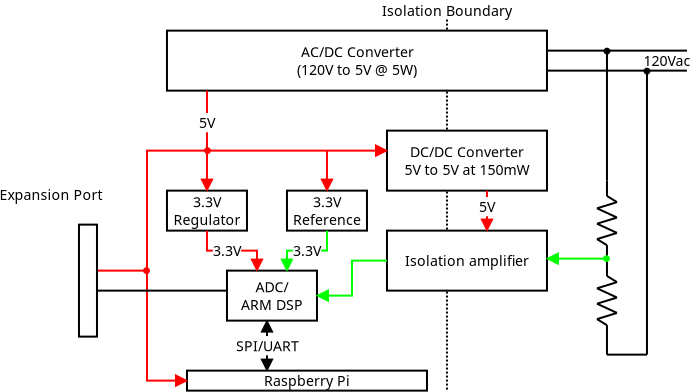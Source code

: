 <?xml version="1.0" encoding="UTF-8"?>
<dia:diagram xmlns:dia="http://www.lysator.liu.se/~alla/dia/">
  <dia:layer name="Background" visible="true" connectable="true" active="true">
    <dia:object type="Standard - Line" version="0" id="O0">
      <dia:attribute name="obj_pos">
        <dia:point val="59,-18.553"/>
      </dia:attribute>
      <dia:attribute name="obj_bb">
        <dia:rectangle val="58.95,-18.603;59.05,0.05"/>
      </dia:attribute>
      <dia:attribute name="conn_endpoints">
        <dia:point val="59,-18.553"/>
        <dia:point val="59,0"/>
      </dia:attribute>
      <dia:attribute name="numcp">
        <dia:int val="1"/>
      </dia:attribute>
      <dia:attribute name="line_style">
        <dia:enum val="4"/>
      </dia:attribute>
    </dia:object>
    <dia:object type="Standard - Box" version="0" id="O1">
      <dia:attribute name="obj_pos">
        <dia:point val="45,-18"/>
      </dia:attribute>
      <dia:attribute name="obj_bb">
        <dia:rectangle val="44.95,-18.05;64.05,-14.95"/>
      </dia:attribute>
      <dia:attribute name="elem_corner">
        <dia:point val="45,-18"/>
      </dia:attribute>
      <dia:attribute name="elem_width">
        <dia:real val="19"/>
      </dia:attribute>
      <dia:attribute name="elem_height">
        <dia:real val="3"/>
      </dia:attribute>
      <dia:attribute name="show_background">
        <dia:boolean val="true"/>
      </dia:attribute>
    </dia:object>
    <dia:object type="Standard - Line" version="0" id="O2">
      <dia:attribute name="obj_pos">
        <dia:point val="71,-17"/>
      </dia:attribute>
      <dia:attribute name="obj_bb">
        <dia:rectangle val="64,-17.05;71.05,-16.95"/>
      </dia:attribute>
      <dia:attribute name="conn_endpoints">
        <dia:point val="71,-17"/>
        <dia:point val="64.05,-17"/>
      </dia:attribute>
      <dia:attribute name="numcp">
        <dia:int val="1"/>
      </dia:attribute>
    </dia:object>
    <dia:object type="Standard - Line" version="0" id="O3">
      <dia:attribute name="obj_pos">
        <dia:point val="71,-16"/>
      </dia:attribute>
      <dia:attribute name="obj_bb">
        <dia:rectangle val="64,-16.05;71.05,-15.95"/>
      </dia:attribute>
      <dia:attribute name="conn_endpoints">
        <dia:point val="71,-16"/>
        <dia:point val="64.05,-16"/>
      </dia:attribute>
      <dia:attribute name="numcp">
        <dia:int val="1"/>
      </dia:attribute>
    </dia:object>
    <dia:object type="Standard - Box" version="0" id="O4">
      <dia:attribute name="obj_pos">
        <dia:point val="56,-13"/>
      </dia:attribute>
      <dia:attribute name="obj_bb">
        <dia:rectangle val="55.95,-13.05;64.05,-9.95"/>
      </dia:attribute>
      <dia:attribute name="elem_corner">
        <dia:point val="56,-13"/>
      </dia:attribute>
      <dia:attribute name="elem_width">
        <dia:real val="8"/>
      </dia:attribute>
      <dia:attribute name="elem_height">
        <dia:real val="3"/>
      </dia:attribute>
      <dia:attribute name="show_background">
        <dia:boolean val="true"/>
      </dia:attribute>
    </dia:object>
    <dia:object type="Standard - Box" version="0" id="O5">
      <dia:attribute name="obj_pos">
        <dia:point val="56,-8"/>
      </dia:attribute>
      <dia:attribute name="obj_bb">
        <dia:rectangle val="55.95,-8.05;64.05,-4.95"/>
      </dia:attribute>
      <dia:attribute name="elem_corner">
        <dia:point val="56,-8"/>
      </dia:attribute>
      <dia:attribute name="elem_width">
        <dia:real val="8"/>
      </dia:attribute>
      <dia:attribute name="elem_height">
        <dia:real val="3"/>
      </dia:attribute>
      <dia:attribute name="show_background">
        <dia:boolean val="true"/>
      </dia:attribute>
    </dia:object>
    <dia:object type="Standard - Text" version="1" id="O6">
      <dia:attribute name="obj_pos">
        <dia:point val="54.5,-16.5"/>
      </dia:attribute>
      <dia:attribute name="obj_bb">
        <dia:rectangle val="51.117,-17.351;57.883,-15.649"/>
      </dia:attribute>
      <dia:attribute name="text">
        <dia:composite type="text">
          <dia:attribute name="string">
            <dia:string>#AC/DC Converter
(120V to 5V @ 5W)#</dia:string>
          </dia:attribute>
          <dia:attribute name="font">
            <dia:font family="sans" style="0" name="Helvetica"/>
          </dia:attribute>
          <dia:attribute name="height">
            <dia:real val="0.882"/>
          </dia:attribute>
          <dia:attribute name="pos">
            <dia:point val="54.5,-16.696"/>
          </dia:attribute>
          <dia:attribute name="color">
            <dia:color val="#000000ff"/>
          </dia:attribute>
          <dia:attribute name="alignment">
            <dia:enum val="1"/>
          </dia:attribute>
        </dia:composite>
      </dia:attribute>
      <dia:attribute name="valign">
        <dia:enum val="2"/>
      </dia:attribute>
      <dia:connections>
        <dia:connection handle="0" to="O1" connection="8"/>
      </dia:connections>
    </dia:object>
    <dia:object type="Standard - Box" version="0" id="O7">
      <dia:attribute name="obj_pos">
        <dia:point val="45,-10"/>
      </dia:attribute>
      <dia:attribute name="obj_bb">
        <dia:rectangle val="44.95,-10.05;49.05,-7.95"/>
      </dia:attribute>
      <dia:attribute name="elem_corner">
        <dia:point val="45,-10"/>
      </dia:attribute>
      <dia:attribute name="elem_width">
        <dia:real val="4"/>
      </dia:attribute>
      <dia:attribute name="elem_height">
        <dia:real val="2"/>
      </dia:attribute>
      <dia:attribute name="show_background">
        <dia:boolean val="true"/>
      </dia:attribute>
    </dia:object>
    <dia:object type="Standard - Box" version="0" id="O8">
      <dia:attribute name="obj_pos">
        <dia:point val="51,-10"/>
      </dia:attribute>
      <dia:attribute name="obj_bb">
        <dia:rectangle val="50.95,-10.05;55.05,-7.95"/>
      </dia:attribute>
      <dia:attribute name="elem_corner">
        <dia:point val="51,-10"/>
      </dia:attribute>
      <dia:attribute name="elem_width">
        <dia:real val="4"/>
      </dia:attribute>
      <dia:attribute name="elem_height">
        <dia:real val="2"/>
      </dia:attribute>
      <dia:attribute name="show_background">
        <dia:boolean val="true"/>
      </dia:attribute>
    </dia:object>
    <dia:object type="Standard - Line" version="0" id="O9">
      <dia:attribute name="obj_pos">
        <dia:point val="47,-15"/>
      </dia:attribute>
      <dia:attribute name="obj_bb">
        <dia:rectangle val="46.669,-15.05;47.331,-9.938"/>
      </dia:attribute>
      <dia:attribute name="conn_endpoints">
        <dia:point val="47,-15"/>
        <dia:point val="47,-10"/>
      </dia:attribute>
      <dia:attribute name="numcp">
        <dia:int val="1"/>
      </dia:attribute>
      <dia:attribute name="line_color">
        <dia:color val="#ff0000ff"/>
      </dia:attribute>
      <dia:attribute name="end_arrow">
        <dia:enum val="3"/>
      </dia:attribute>
      <dia:attribute name="end_arrow_length">
        <dia:real val="0.5"/>
      </dia:attribute>
      <dia:attribute name="end_arrow_width">
        <dia:real val="0.5"/>
      </dia:attribute>
      <dia:connections>
        <dia:connection handle="1" to="O7" connection="1"/>
      </dia:connections>
    </dia:object>
    <dia:object type="Standard - Line" version="0" id="O10">
      <dia:attribute name="obj_pos">
        <dia:point val="46.9,-12"/>
      </dia:attribute>
      <dia:attribute name="obj_bb">
        <dia:rectangle val="46.829,-12.331;56.062,-11.669"/>
      </dia:attribute>
      <dia:attribute name="conn_endpoints">
        <dia:point val="46.9,-12"/>
        <dia:point val="56,-12"/>
      </dia:attribute>
      <dia:attribute name="numcp">
        <dia:int val="1"/>
      </dia:attribute>
      <dia:attribute name="line_color">
        <dia:color val="#ff0000ff"/>
      </dia:attribute>
      <dia:attribute name="start_arrow">
        <dia:enum val="8"/>
      </dia:attribute>
      <dia:attribute name="start_arrow_length">
        <dia:real val="0.25"/>
      </dia:attribute>
      <dia:attribute name="start_arrow_width">
        <dia:real val="0.25"/>
      </dia:attribute>
      <dia:attribute name="end_arrow">
        <dia:enum val="3"/>
      </dia:attribute>
      <dia:attribute name="end_arrow_length">
        <dia:real val="0.5"/>
      </dia:attribute>
      <dia:attribute name="end_arrow_width">
        <dia:real val="0.5"/>
      </dia:attribute>
    </dia:object>
    <dia:object type="Standard - Line" version="0" id="O11">
      <dia:attribute name="obj_pos">
        <dia:point val="53,-12"/>
      </dia:attribute>
      <dia:attribute name="obj_bb">
        <dia:rectangle val="52.669,-12.05;53.331,-9.938"/>
      </dia:attribute>
      <dia:attribute name="conn_endpoints">
        <dia:point val="53,-12"/>
        <dia:point val="53,-10"/>
      </dia:attribute>
      <dia:attribute name="numcp">
        <dia:int val="1"/>
      </dia:attribute>
      <dia:attribute name="line_color">
        <dia:color val="#ff0000ff"/>
      </dia:attribute>
      <dia:attribute name="end_arrow">
        <dia:enum val="3"/>
      </dia:attribute>
      <dia:attribute name="end_arrow_length">
        <dia:real val="0.5"/>
      </dia:attribute>
      <dia:attribute name="end_arrow_width">
        <dia:real val="0.5"/>
      </dia:attribute>
      <dia:connections>
        <dia:connection handle="1" to="O8" connection="1"/>
      </dia:connections>
    </dia:object>
    <dia:object type="Standard - Text" version="1" id="O12">
      <dia:attribute name="obj_pos">
        <dia:point val="47,-9"/>
      </dia:attribute>
      <dia:attribute name="obj_bb">
        <dia:rectangle val="45.292,-9.851;48.708,-8.149"/>
      </dia:attribute>
      <dia:attribute name="text">
        <dia:composite type="text">
          <dia:attribute name="string">
            <dia:string>#3.3V
Regulator#</dia:string>
          </dia:attribute>
          <dia:attribute name="font">
            <dia:font family="sans" style="0" name="Helvetica"/>
          </dia:attribute>
          <dia:attribute name="height">
            <dia:real val="0.882"/>
          </dia:attribute>
          <dia:attribute name="pos">
            <dia:point val="47,-9.196"/>
          </dia:attribute>
          <dia:attribute name="color">
            <dia:color val="#000000ff"/>
          </dia:attribute>
          <dia:attribute name="alignment">
            <dia:enum val="1"/>
          </dia:attribute>
        </dia:composite>
      </dia:attribute>
      <dia:attribute name="valign">
        <dia:enum val="2"/>
      </dia:attribute>
      <dia:connections>
        <dia:connection handle="0" to="O7" connection="8"/>
      </dia:connections>
    </dia:object>
    <dia:object type="Standard - Text" version="1" id="O13">
      <dia:attribute name="obj_pos">
        <dia:point val="53,-9"/>
      </dia:attribute>
      <dia:attribute name="obj_bb">
        <dia:rectangle val="51.222,-9.882;54.798,-8.118"/>
      </dia:attribute>
      <dia:attribute name="text">
        <dia:composite type="text">
          <dia:attribute name="string">
            <dia:string>#3.3V
Reference#</dia:string>
          </dia:attribute>
          <dia:attribute name="font">
            <dia:font family="sans" style="0" name="Helvetica"/>
          </dia:attribute>
          <dia:attribute name="height">
            <dia:real val="0.882"/>
          </dia:attribute>
          <dia:attribute name="pos">
            <dia:point val="53,-9.206"/>
          </dia:attribute>
          <dia:attribute name="color">
            <dia:color val="#000000ff"/>
          </dia:attribute>
          <dia:attribute name="alignment">
            <dia:enum val="1"/>
          </dia:attribute>
        </dia:composite>
      </dia:attribute>
      <dia:attribute name="valign">
        <dia:enum val="2"/>
      </dia:attribute>
      <dia:connections>
        <dia:connection handle="0" to="O8" connection="8"/>
      </dia:connections>
    </dia:object>
    <dia:object type="Standard - Text" version="1" id="O14">
      <dia:attribute name="obj_pos">
        <dia:point val="47,-13.4"/>
      </dia:attribute>
      <dia:attribute name="obj_bb">
        <dia:rectangle val="46.535,-13.81;47.465,-12.99"/>
      </dia:attribute>
      <dia:attribute name="text">
        <dia:composite type="text">
          <dia:attribute name="string">
            <dia:string>#5V#</dia:string>
          </dia:attribute>
          <dia:attribute name="font">
            <dia:font family="sans" style="0" name="Helvetica"/>
          </dia:attribute>
          <dia:attribute name="height">
            <dia:real val="0.882"/>
          </dia:attribute>
          <dia:attribute name="pos">
            <dia:point val="47,-13.155"/>
          </dia:attribute>
          <dia:attribute name="color">
            <dia:color val="#000000ff"/>
          </dia:attribute>
          <dia:attribute name="alignment">
            <dia:enum val="1"/>
          </dia:attribute>
        </dia:composite>
      </dia:attribute>
      <dia:attribute name="valign">
        <dia:enum val="2"/>
      </dia:attribute>
      <dia:attribute name="fill_color">
        <dia:color val="#ffffffff"/>
      </dia:attribute>
      <dia:attribute name="show_background">
        <dia:boolean val="true"/>
      </dia:attribute>
    </dia:object>
    <dia:object type="Standard - Text" version="1" id="O15">
      <dia:attribute name="obj_pos">
        <dia:point val="60,-11.5"/>
      </dia:attribute>
      <dia:attribute name="obj_bb">
        <dia:rectangle val="56.546,-12.351;63.454,-10.649"/>
      </dia:attribute>
      <dia:attribute name="text">
        <dia:composite type="text">
          <dia:attribute name="string">
            <dia:string>#DC/DC Converter
5V to 5V at 150mW#</dia:string>
          </dia:attribute>
          <dia:attribute name="font">
            <dia:font family="sans" style="0" name="Helvetica"/>
          </dia:attribute>
          <dia:attribute name="height">
            <dia:real val="0.882"/>
          </dia:attribute>
          <dia:attribute name="pos">
            <dia:point val="60,-11.696"/>
          </dia:attribute>
          <dia:attribute name="color">
            <dia:color val="#000000ff"/>
          </dia:attribute>
          <dia:attribute name="alignment">
            <dia:enum val="1"/>
          </dia:attribute>
        </dia:composite>
      </dia:attribute>
      <dia:attribute name="valign">
        <dia:enum val="2"/>
      </dia:attribute>
      <dia:connections>
        <dia:connection handle="0" to="O4" connection="8"/>
      </dia:connections>
    </dia:object>
    <dia:object type="Standard - Line" version="0" id="O16">
      <dia:attribute name="obj_pos">
        <dia:point val="61,-10"/>
      </dia:attribute>
      <dia:attribute name="obj_bb">
        <dia:rectangle val="60.669,-10.05;61.331,-7.938"/>
      </dia:attribute>
      <dia:attribute name="conn_endpoints">
        <dia:point val="61,-10"/>
        <dia:point val="61,-8"/>
      </dia:attribute>
      <dia:attribute name="numcp">
        <dia:int val="1"/>
      </dia:attribute>
      <dia:attribute name="line_color">
        <dia:color val="#ff0000ff"/>
      </dia:attribute>
      <dia:attribute name="end_arrow">
        <dia:enum val="3"/>
      </dia:attribute>
      <dia:attribute name="end_arrow_length">
        <dia:real val="0.5"/>
      </dia:attribute>
      <dia:attribute name="end_arrow_width">
        <dia:real val="0.5"/>
      </dia:attribute>
    </dia:object>
    <dia:object type="Standard - Text" version="1" id="O17">
      <dia:attribute name="obj_pos">
        <dia:point val="61,-9.2"/>
      </dia:attribute>
      <dia:attribute name="obj_bb">
        <dia:rectangle val="60.535,-9.61;61.465,-8.79"/>
      </dia:attribute>
      <dia:attribute name="text">
        <dia:composite type="text">
          <dia:attribute name="string">
            <dia:string>#5V#</dia:string>
          </dia:attribute>
          <dia:attribute name="font">
            <dia:font family="sans" style="0" name="Helvetica"/>
          </dia:attribute>
          <dia:attribute name="height">
            <dia:real val="0.882"/>
          </dia:attribute>
          <dia:attribute name="pos">
            <dia:point val="61,-8.955"/>
          </dia:attribute>
          <dia:attribute name="color">
            <dia:color val="#000000ff"/>
          </dia:attribute>
          <dia:attribute name="alignment">
            <dia:enum val="1"/>
          </dia:attribute>
        </dia:composite>
      </dia:attribute>
      <dia:attribute name="valign">
        <dia:enum val="2"/>
      </dia:attribute>
      <dia:attribute name="fill_color">
        <dia:color val="#ffffffff"/>
      </dia:attribute>
      <dia:attribute name="show_background">
        <dia:boolean val="true"/>
      </dia:attribute>
    </dia:object>
    <dia:object type="Standard - Box" version="0" id="O18">
      <dia:attribute name="obj_pos">
        <dia:point val="48,-6"/>
      </dia:attribute>
      <dia:attribute name="obj_bb">
        <dia:rectangle val="47.95,-6.05;52.55,-3.45"/>
      </dia:attribute>
      <dia:attribute name="elem_corner">
        <dia:point val="48,-6"/>
      </dia:attribute>
      <dia:attribute name="elem_width">
        <dia:real val="4.5"/>
      </dia:attribute>
      <dia:attribute name="elem_height">
        <dia:real val="2.5"/>
      </dia:attribute>
      <dia:attribute name="show_background">
        <dia:boolean val="true"/>
      </dia:attribute>
    </dia:object>
    <dia:object type="Standard - Text" version="1" id="O19">
      <dia:attribute name="obj_pos">
        <dia:point val="50.25,-4.75"/>
      </dia:attribute>
      <dia:attribute name="obj_bb">
        <dia:rectangle val="48.64,-5.601;51.86,-3.899"/>
      </dia:attribute>
      <dia:attribute name="text">
        <dia:composite type="text">
          <dia:attribute name="string">
            <dia:string>#ADC/
ARM DSP#</dia:string>
          </dia:attribute>
          <dia:attribute name="font">
            <dia:font family="sans" style="0" name="Helvetica"/>
          </dia:attribute>
          <dia:attribute name="height">
            <dia:real val="0.882"/>
          </dia:attribute>
          <dia:attribute name="pos">
            <dia:point val="50.25,-4.946"/>
          </dia:attribute>
          <dia:attribute name="color">
            <dia:color val="#000000ff"/>
          </dia:attribute>
          <dia:attribute name="alignment">
            <dia:enum val="1"/>
          </dia:attribute>
        </dia:composite>
      </dia:attribute>
      <dia:attribute name="valign">
        <dia:enum val="2"/>
      </dia:attribute>
      <dia:connections>
        <dia:connection handle="0" to="O18" connection="8"/>
      </dia:connections>
    </dia:object>
    <dia:object type="Standard - ZigZagLine" version="1" id="O20">
      <dia:attribute name="obj_pos">
        <dia:point val="47,-8"/>
      </dia:attribute>
      <dia:attribute name="obj_bb">
        <dia:rectangle val="46.95,-8.05;49.831,-5.938"/>
      </dia:attribute>
      <dia:attribute name="orth_points">
        <dia:point val="47,-8"/>
        <dia:point val="47,-7"/>
        <dia:point val="49.5,-7"/>
        <dia:point val="49.5,-6"/>
      </dia:attribute>
      <dia:attribute name="orth_orient">
        <dia:enum val="1"/>
        <dia:enum val="0"/>
        <dia:enum val="1"/>
      </dia:attribute>
      <dia:attribute name="autorouting">
        <dia:boolean val="true"/>
      </dia:attribute>
      <dia:attribute name="line_color">
        <dia:color val="#ff0000ff"/>
      </dia:attribute>
      <dia:attribute name="end_arrow">
        <dia:enum val="3"/>
      </dia:attribute>
      <dia:attribute name="end_arrow_length">
        <dia:real val="0.5"/>
      </dia:attribute>
      <dia:attribute name="end_arrow_width">
        <dia:real val="0.5"/>
      </dia:attribute>
      <dia:connections>
        <dia:connection handle="0" to="O7" connection="6"/>
      </dia:connections>
    </dia:object>
    <dia:object type="Standard - ZigZagLine" version="1" id="O21">
      <dia:attribute name="obj_pos">
        <dia:point val="53,-8"/>
      </dia:attribute>
      <dia:attribute name="obj_bb">
        <dia:rectangle val="50.669,-8.05;53.05,-5.938"/>
      </dia:attribute>
      <dia:attribute name="orth_points">
        <dia:point val="53,-8"/>
        <dia:point val="53,-7"/>
        <dia:point val="51,-7"/>
        <dia:point val="51,-6"/>
      </dia:attribute>
      <dia:attribute name="orth_orient">
        <dia:enum val="1"/>
        <dia:enum val="0"/>
        <dia:enum val="1"/>
      </dia:attribute>
      <dia:attribute name="autorouting">
        <dia:boolean val="true"/>
      </dia:attribute>
      <dia:attribute name="line_color">
        <dia:color val="#00ff00ff"/>
      </dia:attribute>
      <dia:attribute name="end_arrow">
        <dia:enum val="3"/>
      </dia:attribute>
      <dia:attribute name="end_arrow_length">
        <dia:real val="0.5"/>
      </dia:attribute>
      <dia:attribute name="end_arrow_width">
        <dia:real val="0.5"/>
      </dia:attribute>
      <dia:connections>
        <dia:connection handle="0" to="O8" connection="6"/>
      </dia:connections>
    </dia:object>
    <dia:object type="Standard - Text" version="1" id="O22">
      <dia:attribute name="obj_pos">
        <dia:point val="48,-7"/>
      </dia:attribute>
      <dia:attribute name="obj_bb">
        <dia:rectangle val="47.199,-7.441;48.822,-6.559"/>
      </dia:attribute>
      <dia:attribute name="text">
        <dia:composite type="text">
          <dia:attribute name="string">
            <dia:string>#3.3V#</dia:string>
          </dia:attribute>
          <dia:attribute name="font">
            <dia:font family="sans" style="0" name="Helvetica"/>
          </dia:attribute>
          <dia:attribute name="height">
            <dia:real val="0.882"/>
          </dia:attribute>
          <dia:attribute name="pos">
            <dia:point val="48,-6.765"/>
          </dia:attribute>
          <dia:attribute name="color">
            <dia:color val="#000000ff"/>
          </dia:attribute>
          <dia:attribute name="alignment">
            <dia:enum val="1"/>
          </dia:attribute>
        </dia:composite>
      </dia:attribute>
      <dia:attribute name="valign">
        <dia:enum val="2"/>
      </dia:attribute>
      <dia:attribute name="fill_color">
        <dia:color val="#ffffffff"/>
      </dia:attribute>
      <dia:attribute name="show_background">
        <dia:boolean val="true"/>
      </dia:attribute>
    </dia:object>
    <dia:object type="Standard - Text" version="1" id="O23">
      <dia:attribute name="obj_pos">
        <dia:point val="52,-7"/>
      </dia:attribute>
      <dia:attribute name="obj_bb">
        <dia:rectangle val="51.178,-7.441;52.801,-6.559"/>
      </dia:attribute>
      <dia:attribute name="text">
        <dia:composite type="text">
          <dia:attribute name="string">
            <dia:string>#3.3V#</dia:string>
          </dia:attribute>
          <dia:attribute name="font">
            <dia:font family="sans" style="0" name="Helvetica"/>
          </dia:attribute>
          <dia:attribute name="height">
            <dia:real val="0.882"/>
          </dia:attribute>
          <dia:attribute name="pos">
            <dia:point val="52,-6.765"/>
          </dia:attribute>
          <dia:attribute name="color">
            <dia:color val="#000000ff"/>
          </dia:attribute>
          <dia:attribute name="alignment">
            <dia:enum val="1"/>
          </dia:attribute>
        </dia:composite>
      </dia:attribute>
      <dia:attribute name="valign">
        <dia:enum val="2"/>
      </dia:attribute>
      <dia:attribute name="fill_color">
        <dia:color val="#ffffffff"/>
      </dia:attribute>
      <dia:attribute name="show_background">
        <dia:boolean val="true"/>
      </dia:attribute>
      <dia:connections>
        <dia:connection handle="0" to="O21" connection="1"/>
      </dia:connections>
    </dia:object>
    <dia:object type="Standard - Text" version="1" id="O24">
      <dia:attribute name="obj_pos">
        <dia:point val="60,-6.5"/>
      </dia:attribute>
      <dia:attribute name="obj_bb">
        <dia:rectangle val="56.831,-6.91;63.169,-6.09"/>
      </dia:attribute>
      <dia:attribute name="text">
        <dia:composite type="text">
          <dia:attribute name="string">
            <dia:string>#Isolation amplifier#</dia:string>
          </dia:attribute>
          <dia:attribute name="font">
            <dia:font family="sans" style="0" name="Helvetica"/>
          </dia:attribute>
          <dia:attribute name="height">
            <dia:real val="0.882"/>
          </dia:attribute>
          <dia:attribute name="pos">
            <dia:point val="60,-6.255"/>
          </dia:attribute>
          <dia:attribute name="color">
            <dia:color val="#000000ff"/>
          </dia:attribute>
          <dia:attribute name="alignment">
            <dia:enum val="1"/>
          </dia:attribute>
        </dia:composite>
      </dia:attribute>
      <dia:attribute name="valign">
        <dia:enum val="2"/>
      </dia:attribute>
      <dia:connections>
        <dia:connection handle="0" to="O5" connection="8"/>
      </dia:connections>
    </dia:object>
    <dia:object type="Standard - Path" version="0" id="O25">
      <dia:attribute name="obj_pos">
        <dia:point val="67,-10.5"/>
      </dia:attribute>
      <dia:attribute name="obj_bb">
        <dia:rectangle val="66.431,-10.55;67.569,-6.5"/>
      </dia:attribute>
      <dia:attribute name="meta">
        <dia:composite type="dict"/>
      </dia:attribute>
      <dia:attribute name="bez_points">
        <dia:bezpoint type="moveto" p1="67,-10.5"/>
        <dia:bezpoint type="curveto" p1="67,-9.731" p2="67,-9.731" p3="67,-9.731"/>
        <dia:bezpoint type="moveto" p1="67,-9.731"/>
        <dia:bezpoint type="lineto" p1="67,-10.5"/>
        <dia:bezpoint type="moveto" p1="67,-9.731"/>
        <dia:bezpoint type="curveto" p1="67,-9.731" p2="67,-9.731" p3="67,-9.731"/>
        <dia:bezpoint type="moveto" p1="67,-9.731"/>
        <dia:bezpoint type="curveto" p1="67.5,-9.423" p2="67.5,-9.423" p3="67.5,-9.423"/>
        <dia:bezpoint type="moveto" p1="67.5,-9.423"/>
        <dia:bezpoint type="moveto" p1="67.5,-9.423"/>
        <dia:bezpoint type="lineto" p1="67,-9.731"/>
        <dia:bezpoint type="moveto" p1="67.5,-9.423"/>
        <dia:bezpoint type="curveto" p1="67.5,-9.423" p2="67.5,-9.423" p3="67.5,-9.423"/>
        <dia:bezpoint type="moveto" p1="67.5,-9.423"/>
        <dia:bezpoint type="curveto" p1="66.5,-9.115" p2="66.5,-9.115" p3="66.5,-9.115"/>
        <dia:bezpoint type="moveto" p1="66.5,-9.115"/>
        <dia:bezpoint type="moveto" p1="66.5,-9.115"/>
        <dia:bezpoint type="lineto" p1="67.5,-9.423"/>
        <dia:bezpoint type="moveto" p1="66.5,-9.115"/>
        <dia:bezpoint type="curveto" p1="66.5,-9.115" p2="66.5,-9.115" p3="66.5,-9.115"/>
        <dia:bezpoint type="moveto" p1="66.5,-9.115"/>
        <dia:bezpoint type="curveto" p1="67.5,-8.654" p2="67.5,-8.654" p3="67.5,-8.654"/>
        <dia:bezpoint type="moveto" p1="67.5,-8.654"/>
        <dia:bezpoint type="moveto" p1="67.5,-8.654"/>
        <dia:bezpoint type="lineto" p1="66.5,-9.115"/>
        <dia:bezpoint type="moveto" p1="67.5,-8.654"/>
        <dia:bezpoint type="curveto" p1="67.5,-8.654" p2="67.5,-8.654" p3="67.5,-8.654"/>
        <dia:bezpoint type="moveto" p1="67.5,-8.654"/>
        <dia:bezpoint type="curveto" p1="66.5,-8.346" p2="66.5,-8.346" p3="66.5,-8.346"/>
        <dia:bezpoint type="moveto" p1="66.5,-8.346"/>
        <dia:bezpoint type="moveto" p1="66.5,-8.346"/>
        <dia:bezpoint type="lineto" p1="67.5,-8.654"/>
        <dia:bezpoint type="moveto" p1="66.5,-8.346"/>
        <dia:bezpoint type="curveto" p1="66.5,-8.346" p2="66.5,-8.346" p3="66.5,-8.346"/>
        <dia:bezpoint type="moveto" p1="66.5,-8.346"/>
        <dia:bezpoint type="curveto" p1="67.5,-7.885" p2="67.5,-7.885" p3="67.5,-7.885"/>
        <dia:bezpoint type="moveto" p1="67.5,-7.885"/>
        <dia:bezpoint type="moveto" p1="67.5,-7.885"/>
        <dia:bezpoint type="lineto" p1="66.5,-8.346"/>
        <dia:bezpoint type="moveto" p1="67.5,-7.885"/>
        <dia:bezpoint type="curveto" p1="67.5,-7.885" p2="67.5,-7.885" p3="67.5,-7.885"/>
        <dia:bezpoint type="moveto" p1="67.5,-7.885"/>
        <dia:bezpoint type="curveto" p1="66.5,-7.577" p2="66.5,-7.577" p3="66.5,-7.577"/>
        <dia:bezpoint type="moveto" p1="66.5,-7.577"/>
        <dia:bezpoint type="lineto" p1="67.5,-7.885"/>
        <dia:bezpoint type="moveto" p1="66.5,-7.577"/>
        <dia:bezpoint type="curveto" p1="66.5,-7.577" p2="66.5,-7.577" p3="66.5,-7.577"/>
        <dia:bezpoint type="moveto" p1="66.5,-7.577"/>
        <dia:bezpoint type="curveto" p1="67,-7.269" p2="67,-7.269" p3="67,-7.269"/>
        <dia:bezpoint type="moveto" p1="67,-7.269"/>
        <dia:bezpoint type="moveto" p1="67,-7.269"/>
        <dia:bezpoint type="lineto" p1="66.5,-7.577"/>
        <dia:bezpoint type="moveto" p1="67,-7.269"/>
        <dia:bezpoint type="curveto" p1="67,-7.269" p2="67,-7.269" p3="67,-7.269"/>
        <dia:bezpoint type="moveto" p1="67,-7.269"/>
        <dia:bezpoint type="lineto" p1="67,-6.5"/>
        <dia:bezpoint type="lineto" p1="67,-7.269"/>
      </dia:attribute>
      <dia:attribute name="stroke_or_fill">
        <dia:enum val="1"/>
      </dia:attribute>
      <dia:attribute name="line_width">
        <dia:real val="0.1"/>
      </dia:attribute>
      <dia:attribute name="line_colour">
        <dia:color val="#000000ff"/>
      </dia:attribute>
      <dia:attribute name="line_style">
        <dia:enum val="0"/>
        <dia:real val="1"/>
      </dia:attribute>
      <dia:attribute name="line_join">
        <dia:enum val="0"/>
      </dia:attribute>
      <dia:attribute name="line_caps">
        <dia:enum val="0"/>
      </dia:attribute>
      <dia:attribute name="fill_colour">
        <dia:color val="#ffffffff"/>
      </dia:attribute>
      <dia:attribute name="show_control_lines">
        <dia:boolean val="false"/>
      </dia:attribute>
      <dia:attribute name="pattern"/>
    </dia:object>
    <dia:object type="Standard - Path" version="0" id="O26">
      <dia:attribute name="obj_pos">
        <dia:point val="67,-6.5"/>
      </dia:attribute>
      <dia:attribute name="obj_bb">
        <dia:rectangle val="66.431,-6.55;67.569,-2.5"/>
      </dia:attribute>
      <dia:attribute name="meta">
        <dia:composite type="dict"/>
      </dia:attribute>
      <dia:attribute name="bez_points">
        <dia:bezpoint type="moveto" p1="67,-6.5"/>
        <dia:bezpoint type="curveto" p1="67,-5.731" p2="67,-5.731" p3="67,-5.731"/>
        <dia:bezpoint type="moveto" p1="67,-5.731"/>
        <dia:bezpoint type="lineto" p1="67,-6.5"/>
        <dia:bezpoint type="moveto" p1="67,-5.731"/>
        <dia:bezpoint type="curveto" p1="67,-5.731" p2="67,-5.731" p3="67,-5.731"/>
        <dia:bezpoint type="moveto" p1="67,-5.731"/>
        <dia:bezpoint type="curveto" p1="67.5,-5.423" p2="67.5,-5.423" p3="67.5,-5.423"/>
        <dia:bezpoint type="moveto" p1="67.5,-5.423"/>
        <dia:bezpoint type="moveto" p1="67.5,-5.423"/>
        <dia:bezpoint type="lineto" p1="67,-5.731"/>
        <dia:bezpoint type="moveto" p1="67.5,-5.423"/>
        <dia:bezpoint type="curveto" p1="67.5,-5.423" p2="67.5,-5.423" p3="67.5,-5.423"/>
        <dia:bezpoint type="moveto" p1="67.5,-5.423"/>
        <dia:bezpoint type="curveto" p1="66.5,-5.115" p2="66.5,-5.115" p3="66.5,-5.115"/>
        <dia:bezpoint type="moveto" p1="66.5,-5.115"/>
        <dia:bezpoint type="moveto" p1="66.5,-5.115"/>
        <dia:bezpoint type="lineto" p1="67.5,-5.423"/>
        <dia:bezpoint type="moveto" p1="66.5,-5.115"/>
        <dia:bezpoint type="curveto" p1="66.5,-5.115" p2="66.5,-5.115" p3="66.5,-5.115"/>
        <dia:bezpoint type="moveto" p1="66.5,-5.115"/>
        <dia:bezpoint type="curveto" p1="67.5,-4.654" p2="67.5,-4.654" p3="67.5,-4.654"/>
        <dia:bezpoint type="moveto" p1="67.5,-4.654"/>
        <dia:bezpoint type="moveto" p1="67.5,-4.654"/>
        <dia:bezpoint type="lineto" p1="66.5,-5.115"/>
        <dia:bezpoint type="moveto" p1="67.5,-4.654"/>
        <dia:bezpoint type="curveto" p1="67.5,-4.654" p2="67.5,-4.654" p3="67.5,-4.654"/>
        <dia:bezpoint type="moveto" p1="67.5,-4.654"/>
        <dia:bezpoint type="curveto" p1="66.5,-4.346" p2="66.5,-4.346" p3="66.5,-4.346"/>
        <dia:bezpoint type="moveto" p1="66.5,-4.346"/>
        <dia:bezpoint type="moveto" p1="66.5,-4.346"/>
        <dia:bezpoint type="lineto" p1="67.5,-4.654"/>
        <dia:bezpoint type="moveto" p1="66.5,-4.346"/>
        <dia:bezpoint type="curveto" p1="66.5,-4.346" p2="66.5,-4.346" p3="66.5,-4.346"/>
        <dia:bezpoint type="moveto" p1="66.5,-4.346"/>
        <dia:bezpoint type="curveto" p1="67.5,-3.885" p2="67.5,-3.885" p3="67.5,-3.885"/>
        <dia:bezpoint type="moveto" p1="67.5,-3.885"/>
        <dia:bezpoint type="moveto" p1="67.5,-3.885"/>
        <dia:bezpoint type="lineto" p1="66.5,-4.346"/>
        <dia:bezpoint type="moveto" p1="67.5,-3.885"/>
        <dia:bezpoint type="curveto" p1="67.5,-3.885" p2="67.5,-3.885" p3="67.5,-3.885"/>
        <dia:bezpoint type="moveto" p1="67.5,-3.885"/>
        <dia:bezpoint type="curveto" p1="66.5,-3.577" p2="66.5,-3.577" p3="66.5,-3.577"/>
        <dia:bezpoint type="moveto" p1="66.5,-3.577"/>
        <dia:bezpoint type="lineto" p1="67.5,-3.885"/>
        <dia:bezpoint type="moveto" p1="66.5,-3.577"/>
        <dia:bezpoint type="curveto" p1="66.5,-3.577" p2="66.5,-3.577" p3="66.5,-3.577"/>
        <dia:bezpoint type="moveto" p1="66.5,-3.577"/>
        <dia:bezpoint type="curveto" p1="67,-3.269" p2="67,-3.269" p3="67,-3.269"/>
        <dia:bezpoint type="moveto" p1="67,-3.269"/>
        <dia:bezpoint type="moveto" p1="67,-3.269"/>
        <dia:bezpoint type="lineto" p1="66.5,-3.577"/>
        <dia:bezpoint type="moveto" p1="67,-3.269"/>
        <dia:bezpoint type="curveto" p1="67,-3.269" p2="67,-3.269" p3="67,-3.269"/>
        <dia:bezpoint type="moveto" p1="67,-3.269"/>
        <dia:bezpoint type="lineto" p1="67,-2.5"/>
        <dia:bezpoint type="lineto" p1="67,-3.269"/>
      </dia:attribute>
      <dia:attribute name="stroke_or_fill">
        <dia:enum val="1"/>
      </dia:attribute>
      <dia:attribute name="line_width">
        <dia:real val="0.1"/>
      </dia:attribute>
      <dia:attribute name="line_colour">
        <dia:color val="#000000ff"/>
      </dia:attribute>
      <dia:attribute name="line_style">
        <dia:enum val="0"/>
        <dia:real val="1"/>
      </dia:attribute>
      <dia:attribute name="line_join">
        <dia:enum val="0"/>
      </dia:attribute>
      <dia:attribute name="line_caps">
        <dia:enum val="0"/>
      </dia:attribute>
      <dia:attribute name="fill_colour">
        <dia:color val="#ffffffff"/>
      </dia:attribute>
      <dia:attribute name="show_control_lines">
        <dia:boolean val="false"/>
      </dia:attribute>
      <dia:attribute name="pattern"/>
    </dia:object>
    <dia:object type="Standard - Line" version="0" id="O27">
      <dia:attribute name="obj_pos">
        <dia:point val="67,-10.5"/>
      </dia:attribute>
      <dia:attribute name="obj_bb">
        <dia:rectangle val="66.804,-17.171;67.196,-10.45"/>
      </dia:attribute>
      <dia:attribute name="conn_endpoints">
        <dia:point val="67,-10.5"/>
        <dia:point val="67,-17.1"/>
      </dia:attribute>
      <dia:attribute name="numcp">
        <dia:int val="1"/>
      </dia:attribute>
      <dia:attribute name="end_arrow">
        <dia:enum val="8"/>
      </dia:attribute>
      <dia:attribute name="end_arrow_length">
        <dia:real val="0.25"/>
      </dia:attribute>
      <dia:attribute name="end_arrow_width">
        <dia:real val="0.25"/>
      </dia:attribute>
    </dia:object>
    <dia:object type="Standard - Line" version="0" id="O28">
      <dia:attribute name="obj_pos">
        <dia:point val="69,-1.8"/>
      </dia:attribute>
      <dia:attribute name="obj_bb">
        <dia:rectangle val="68.804,-16.171;69.196,-1.75"/>
      </dia:attribute>
      <dia:attribute name="conn_endpoints">
        <dia:point val="69,-1.8"/>
        <dia:point val="69,-16.1"/>
      </dia:attribute>
      <dia:attribute name="numcp">
        <dia:int val="1"/>
      </dia:attribute>
      <dia:attribute name="end_arrow">
        <dia:enum val="8"/>
      </dia:attribute>
      <dia:attribute name="end_arrow_length">
        <dia:real val="0.25"/>
      </dia:attribute>
      <dia:attribute name="end_arrow_width">
        <dia:real val="0.25"/>
      </dia:attribute>
    </dia:object>
    <dia:object type="Standard - Line" version="0" id="O29">
      <dia:attribute name="obj_pos">
        <dia:point val="69,-1.8"/>
      </dia:attribute>
      <dia:attribute name="obj_bb">
        <dia:rectangle val="66.95,-1.85;69.05,-1.75"/>
      </dia:attribute>
      <dia:attribute name="conn_endpoints">
        <dia:point val="69,-1.8"/>
        <dia:point val="67,-1.8"/>
      </dia:attribute>
      <dia:attribute name="numcp">
        <dia:int val="1"/>
      </dia:attribute>
    </dia:object>
    <dia:object type="Standard - Line" version="0" id="O30">
      <dia:attribute name="obj_pos">
        <dia:point val="67,-2.6"/>
      </dia:attribute>
      <dia:attribute name="obj_bb">
        <dia:rectangle val="66.95,-2.65;67.05,-1.75"/>
      </dia:attribute>
      <dia:attribute name="conn_endpoints">
        <dia:point val="67,-2.6"/>
        <dia:point val="67,-1.8"/>
      </dia:attribute>
      <dia:attribute name="numcp">
        <dia:int val="1"/>
      </dia:attribute>
    </dia:object>
    <dia:object type="Standard - Line" version="0" id="O31">
      <dia:attribute name="obj_pos">
        <dia:point val="64,-6.6"/>
      </dia:attribute>
      <dia:attribute name="obj_bb">
        <dia:rectangle val="63.938,-6.931;67.171,-6.269"/>
      </dia:attribute>
      <dia:attribute name="conn_endpoints">
        <dia:point val="64,-6.6"/>
        <dia:point val="67.1,-6.6"/>
      </dia:attribute>
      <dia:attribute name="numcp">
        <dia:int val="1"/>
      </dia:attribute>
      <dia:attribute name="line_color">
        <dia:color val="#00ff00ff"/>
      </dia:attribute>
      <dia:attribute name="start_arrow">
        <dia:enum val="3"/>
      </dia:attribute>
      <dia:attribute name="start_arrow_length">
        <dia:real val="0.5"/>
      </dia:attribute>
      <dia:attribute name="start_arrow_width">
        <dia:real val="0.5"/>
      </dia:attribute>
      <dia:attribute name="end_arrow">
        <dia:enum val="8"/>
      </dia:attribute>
      <dia:attribute name="end_arrow_length">
        <dia:real val="0.25"/>
      </dia:attribute>
      <dia:attribute name="end_arrow_width">
        <dia:real val="0.25"/>
      </dia:attribute>
    </dia:object>
    <dia:object type="Standard - ZigZagLine" version="1" id="O32">
      <dia:attribute name="obj_pos">
        <dia:point val="56,-6.5"/>
      </dia:attribute>
      <dia:attribute name="obj_bb">
        <dia:rectangle val="52.438,-6.55;56.05,-4.419"/>
      </dia:attribute>
      <dia:attribute name="orth_points">
        <dia:point val="56,-6.5"/>
        <dia:point val="54.25,-6.5"/>
        <dia:point val="54.25,-4.75"/>
        <dia:point val="52.5,-4.75"/>
      </dia:attribute>
      <dia:attribute name="orth_orient">
        <dia:enum val="0"/>
        <dia:enum val="1"/>
        <dia:enum val="0"/>
      </dia:attribute>
      <dia:attribute name="autorouting">
        <dia:boolean val="true"/>
      </dia:attribute>
      <dia:attribute name="line_color">
        <dia:color val="#00ff00ff"/>
      </dia:attribute>
      <dia:attribute name="end_arrow">
        <dia:enum val="3"/>
      </dia:attribute>
      <dia:attribute name="end_arrow_length">
        <dia:real val="0.5"/>
      </dia:attribute>
      <dia:attribute name="end_arrow_width">
        <dia:real val="0.5"/>
      </dia:attribute>
      <dia:connections>
        <dia:connection handle="0" to="O5" connection="3"/>
        <dia:connection handle="1" to="O18" connection="4"/>
      </dia:connections>
    </dia:object>
    <dia:object type="Standard - Box" version="0" id="O33">
      <dia:attribute name="obj_pos">
        <dia:point val="46,-1"/>
      </dia:attribute>
      <dia:attribute name="obj_bb">
        <dia:rectangle val="45.95,-1.05;58.05,0.05"/>
      </dia:attribute>
      <dia:attribute name="elem_corner">
        <dia:point val="46,-1"/>
      </dia:attribute>
      <dia:attribute name="elem_width">
        <dia:real val="12"/>
      </dia:attribute>
      <dia:attribute name="elem_height">
        <dia:real val="1"/>
      </dia:attribute>
      <dia:attribute name="show_background">
        <dia:boolean val="true"/>
      </dia:attribute>
    </dia:object>
    <dia:object type="Standard - Text" version="1" id="O34">
      <dia:attribute name="obj_pos">
        <dia:point val="52,-0.5"/>
      </dia:attribute>
      <dia:attribute name="obj_bb">
        <dia:rectangle val="49.79,-0.91;54.21,-0.09"/>
      </dia:attribute>
      <dia:attribute name="text">
        <dia:composite type="text">
          <dia:attribute name="string">
            <dia:string>#Raspberry Pi#</dia:string>
          </dia:attribute>
          <dia:attribute name="font">
            <dia:font family="sans" style="0" name="Helvetica"/>
          </dia:attribute>
          <dia:attribute name="height">
            <dia:real val="0.882"/>
          </dia:attribute>
          <dia:attribute name="pos">
            <dia:point val="52,-0.255"/>
          </dia:attribute>
          <dia:attribute name="color">
            <dia:color val="#000000ff"/>
          </dia:attribute>
          <dia:attribute name="alignment">
            <dia:enum val="1"/>
          </dia:attribute>
        </dia:composite>
      </dia:attribute>
      <dia:attribute name="valign">
        <dia:enum val="2"/>
      </dia:attribute>
      <dia:connections>
        <dia:connection handle="0" to="O33" connection="8"/>
      </dia:connections>
    </dia:object>
    <dia:object type="Standard - Line" version="0" id="O35">
      <dia:attribute name="obj_pos">
        <dia:point val="50,-3.5"/>
      </dia:attribute>
      <dia:attribute name="obj_bb">
        <dia:rectangle val="49.669,-3.562;50.331,-0.938"/>
      </dia:attribute>
      <dia:attribute name="conn_endpoints">
        <dia:point val="50,-3.5"/>
        <dia:point val="50,-1"/>
      </dia:attribute>
      <dia:attribute name="numcp">
        <dia:int val="1"/>
      </dia:attribute>
      <dia:attribute name="start_arrow">
        <dia:enum val="3"/>
      </dia:attribute>
      <dia:attribute name="start_arrow_length">
        <dia:real val="0.5"/>
      </dia:attribute>
      <dia:attribute name="start_arrow_width">
        <dia:real val="0.5"/>
      </dia:attribute>
      <dia:attribute name="end_arrow">
        <dia:enum val="3"/>
      </dia:attribute>
      <dia:attribute name="end_arrow_length">
        <dia:real val="0.5"/>
      </dia:attribute>
      <dia:attribute name="end_arrow_width">
        <dia:real val="0.5"/>
      </dia:attribute>
    </dia:object>
    <dia:object type="Standard - Text" version="1" id="O36">
      <dia:attribute name="obj_pos">
        <dia:point val="50.023,-2.248"/>
      </dia:attribute>
      <dia:attribute name="obj_bb">
        <dia:rectangle val="48.43,-2.658;51.615,-1.838"/>
      </dia:attribute>
      <dia:attribute name="text">
        <dia:composite type="text">
          <dia:attribute name="string">
            <dia:string>#SPI/UART#</dia:string>
          </dia:attribute>
          <dia:attribute name="font">
            <dia:font family="sans" style="0" name="Helvetica"/>
          </dia:attribute>
          <dia:attribute name="height">
            <dia:real val="0.882"/>
          </dia:attribute>
          <dia:attribute name="pos">
            <dia:point val="50.023,-2.003"/>
          </dia:attribute>
          <dia:attribute name="color">
            <dia:color val="#000000ff"/>
          </dia:attribute>
          <dia:attribute name="alignment">
            <dia:enum val="1"/>
          </dia:attribute>
        </dia:composite>
      </dia:attribute>
      <dia:attribute name="valign">
        <dia:enum val="2"/>
      </dia:attribute>
      <dia:attribute name="fill_color">
        <dia:color val="#ffffffff"/>
      </dia:attribute>
      <dia:attribute name="show_background">
        <dia:boolean val="true"/>
      </dia:attribute>
    </dia:object>
    <dia:object type="Standard - ZigZagLine" version="1" id="O37">
      <dia:attribute name="obj_pos">
        <dia:point val="47,-11.5"/>
      </dia:attribute>
      <dia:attribute name="obj_bb">
        <dia:rectangle val="43.95,-12.05;47.05,-0.169"/>
      </dia:attribute>
      <dia:attribute name="orth_points">
        <dia:point val="47,-11.5"/>
        <dia:point val="47,-12"/>
        <dia:point val="44,-12"/>
        <dia:point val="44,-0.5"/>
        <dia:point val="46,-0.5"/>
      </dia:attribute>
      <dia:attribute name="orth_orient">
        <dia:enum val="1"/>
        <dia:enum val="0"/>
        <dia:enum val="1"/>
        <dia:enum val="0"/>
      </dia:attribute>
      <dia:attribute name="autorouting">
        <dia:boolean val="false"/>
      </dia:attribute>
      <dia:attribute name="line_color">
        <dia:color val="#ff0000ff"/>
      </dia:attribute>
      <dia:attribute name="end_arrow">
        <dia:enum val="3"/>
      </dia:attribute>
      <dia:attribute name="end_arrow_length">
        <dia:real val="0.5"/>
      </dia:attribute>
      <dia:attribute name="end_arrow_width">
        <dia:real val="0.5"/>
      </dia:attribute>
      <dia:connections>
        <dia:connection handle="1" to="O33" connection="3"/>
      </dia:connections>
    </dia:object>
    <dia:object type="Standard - Text" version="1" id="O38">
      <dia:attribute name="obj_pos">
        <dia:point val="59,-19"/>
      </dia:attribute>
      <dia:attribute name="obj_bb">
        <dia:rectangle val="55.695,-19.41;62.305,-18.59"/>
      </dia:attribute>
      <dia:attribute name="text">
        <dia:composite type="text">
          <dia:attribute name="string">
            <dia:string>#Isolation Boundary#</dia:string>
          </dia:attribute>
          <dia:attribute name="font">
            <dia:font family="sans" style="0" name="Helvetica"/>
          </dia:attribute>
          <dia:attribute name="height">
            <dia:real val="0.882"/>
          </dia:attribute>
          <dia:attribute name="pos">
            <dia:point val="59,-18.755"/>
          </dia:attribute>
          <dia:attribute name="color">
            <dia:color val="#000000ff"/>
          </dia:attribute>
          <dia:attribute name="alignment">
            <dia:enum val="1"/>
          </dia:attribute>
        </dia:composite>
      </dia:attribute>
      <dia:attribute name="valign">
        <dia:enum val="2"/>
      </dia:attribute>
    </dia:object>
    <dia:object type="Standard - Line" version="0" id="O39">
      <dia:attribute name="obj_pos">
        <dia:point val="48,-5"/>
      </dia:attribute>
      <dia:attribute name="obj_bb">
        <dia:rectangle val="41.45,-5.05;48.05,-4.95"/>
      </dia:attribute>
      <dia:attribute name="conn_endpoints">
        <dia:point val="48,-5"/>
        <dia:point val="41.5,-5"/>
      </dia:attribute>
      <dia:attribute name="numcp">
        <dia:int val="1"/>
      </dia:attribute>
    </dia:object>
    <dia:object type="Standard - Line" version="0" id="O40">
      <dia:attribute name="obj_pos">
        <dia:point val="44.1,-6"/>
      </dia:attribute>
      <dia:attribute name="obj_bb">
        <dia:rectangle val="41.45,-6.196;44.171,-5.804"/>
      </dia:attribute>
      <dia:attribute name="conn_endpoints">
        <dia:point val="44.1,-6"/>
        <dia:point val="41.5,-6"/>
      </dia:attribute>
      <dia:attribute name="numcp">
        <dia:int val="1"/>
      </dia:attribute>
      <dia:attribute name="line_color">
        <dia:color val="#ff0000ff"/>
      </dia:attribute>
      <dia:attribute name="start_arrow">
        <dia:enum val="8"/>
      </dia:attribute>
      <dia:attribute name="start_arrow_length">
        <dia:real val="0.25"/>
      </dia:attribute>
      <dia:attribute name="start_arrow_width">
        <dia:real val="0.25"/>
      </dia:attribute>
    </dia:object>
    <dia:object type="Standard - Box" version="0" id="O41">
      <dia:attribute name="obj_pos">
        <dia:point val="40.6,-8.3"/>
      </dia:attribute>
      <dia:attribute name="obj_bb">
        <dia:rectangle val="40.55,-8.35;41.55,-2.65"/>
      </dia:attribute>
      <dia:attribute name="elem_corner">
        <dia:point val="40.6,-8.3"/>
      </dia:attribute>
      <dia:attribute name="elem_width">
        <dia:real val="0.9"/>
      </dia:attribute>
      <dia:attribute name="elem_height">
        <dia:real val="5.6"/>
      </dia:attribute>
      <dia:attribute name="show_background">
        <dia:boolean val="true"/>
      </dia:attribute>
    </dia:object>
    <dia:object type="Standard - Text" version="1" id="O42">
      <dia:attribute name="obj_pos">
        <dia:point val="39.2,-9.8"/>
      </dia:attribute>
      <dia:attribute name="obj_bb">
        <dia:rectangle val="36.571,-10.21;41.829,-9.39"/>
      </dia:attribute>
      <dia:attribute name="text">
        <dia:composite type="text">
          <dia:attribute name="string">
            <dia:string>#Expansion Port#</dia:string>
          </dia:attribute>
          <dia:attribute name="font">
            <dia:font family="sans" style="0" name="Helvetica"/>
          </dia:attribute>
          <dia:attribute name="height">
            <dia:real val="0.882"/>
          </dia:attribute>
          <dia:attribute name="pos">
            <dia:point val="39.2,-9.555"/>
          </dia:attribute>
          <dia:attribute name="color">
            <dia:color val="#000000ff"/>
          </dia:attribute>
          <dia:attribute name="alignment">
            <dia:enum val="1"/>
          </dia:attribute>
        </dia:composite>
      </dia:attribute>
      <dia:attribute name="valign">
        <dia:enum val="2"/>
      </dia:attribute>
    </dia:object>
    <dia:object type="Standard - Text" version="1" id="O43">
      <dia:attribute name="obj_pos">
        <dia:point val="70,-16.5"/>
      </dia:attribute>
      <dia:attribute name="obj_bb">
        <dia:rectangle val="68.705,-16.941;71.316,-16.059"/>
      </dia:attribute>
      <dia:attribute name="text">
        <dia:composite type="text">
          <dia:attribute name="string">
            <dia:string>#120Vac#</dia:string>
          </dia:attribute>
          <dia:attribute name="font">
            <dia:font family="sans" style="0" name="Helvetica"/>
          </dia:attribute>
          <dia:attribute name="height">
            <dia:real val="0.882"/>
          </dia:attribute>
          <dia:attribute name="pos">
            <dia:point val="70,-16.265"/>
          </dia:attribute>
          <dia:attribute name="color">
            <dia:color val="#000000ff"/>
          </dia:attribute>
          <dia:attribute name="alignment">
            <dia:enum val="1"/>
          </dia:attribute>
        </dia:composite>
      </dia:attribute>
      <dia:attribute name="valign">
        <dia:enum val="2"/>
      </dia:attribute>
    </dia:object>
  </dia:layer>
</dia:diagram>
